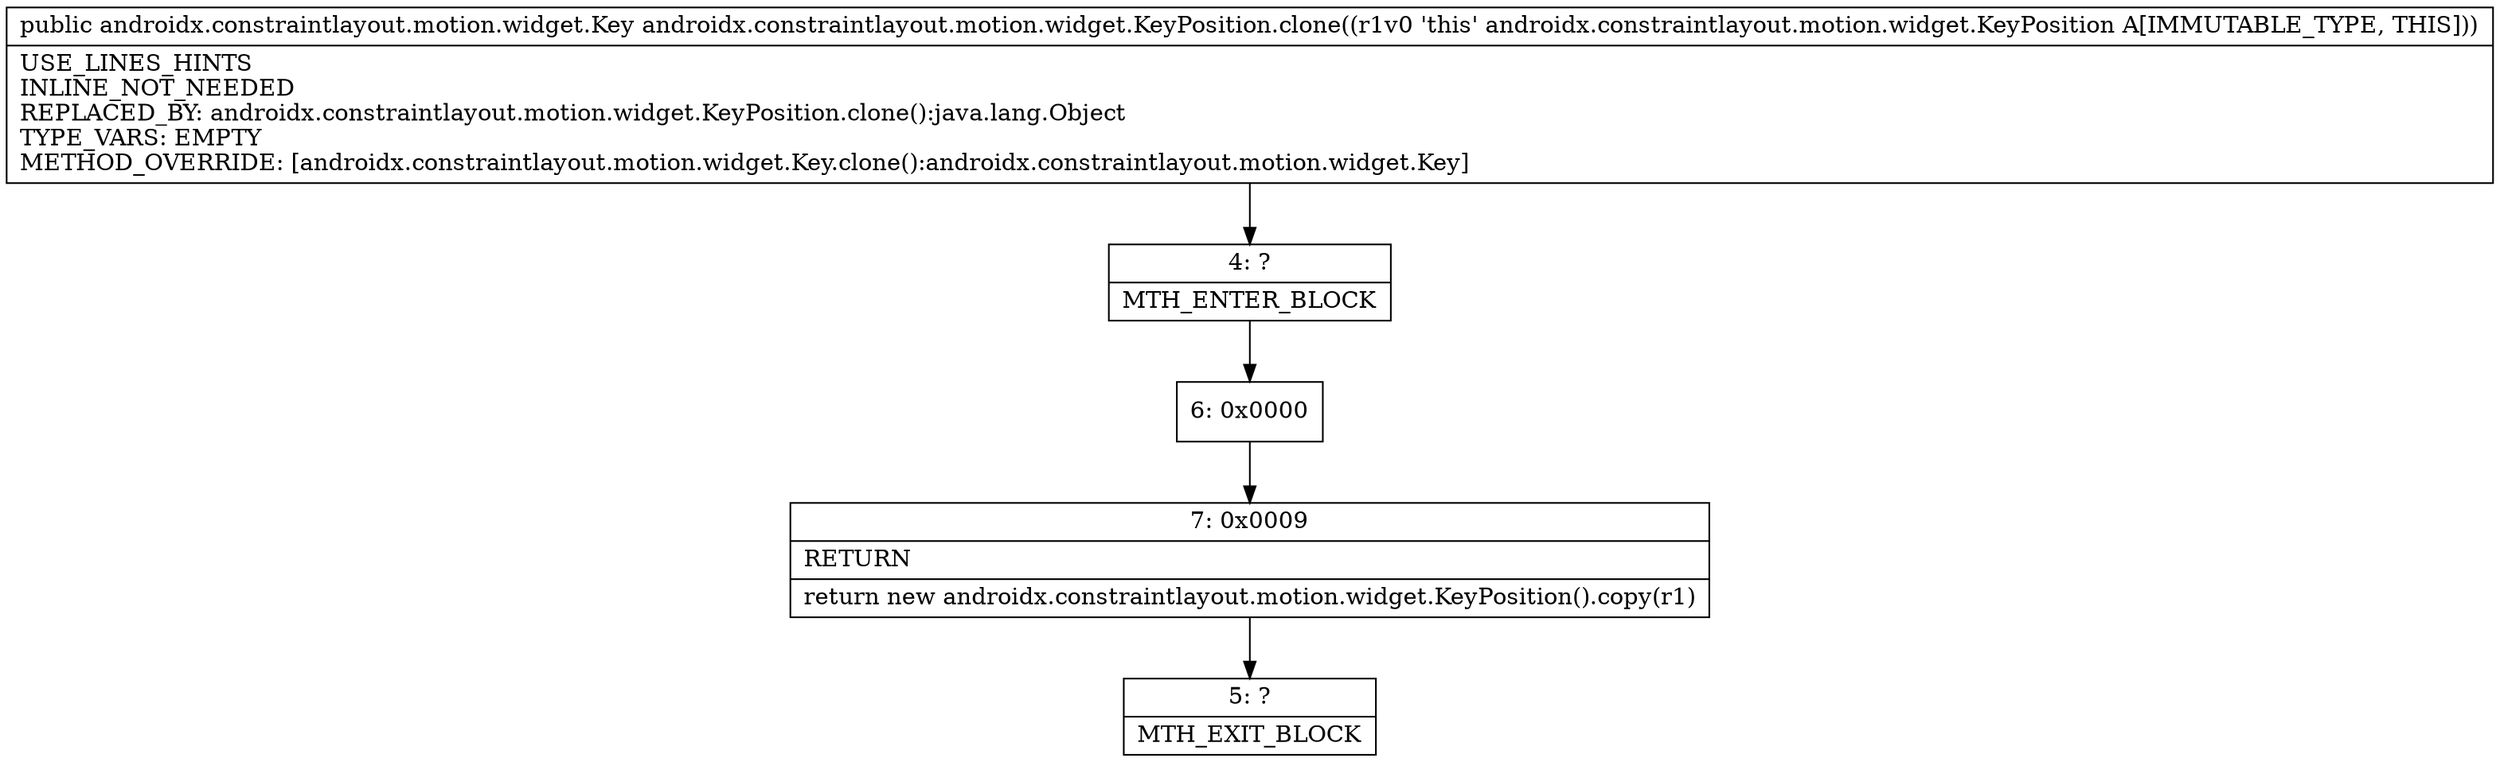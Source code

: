 digraph "CFG forandroidx.constraintlayout.motion.widget.KeyPosition.clone()Landroidx\/constraintlayout\/motion\/widget\/Key;" {
Node_4 [shape=record,label="{4\:\ ?|MTH_ENTER_BLOCK\l}"];
Node_6 [shape=record,label="{6\:\ 0x0000}"];
Node_7 [shape=record,label="{7\:\ 0x0009|RETURN\l|return new androidx.constraintlayout.motion.widget.KeyPosition().copy(r1)\l}"];
Node_5 [shape=record,label="{5\:\ ?|MTH_EXIT_BLOCK\l}"];
MethodNode[shape=record,label="{public androidx.constraintlayout.motion.widget.Key androidx.constraintlayout.motion.widget.KeyPosition.clone((r1v0 'this' androidx.constraintlayout.motion.widget.KeyPosition A[IMMUTABLE_TYPE, THIS]))  | USE_LINES_HINTS\lINLINE_NOT_NEEDED\lREPLACED_BY: androidx.constraintlayout.motion.widget.KeyPosition.clone():java.lang.Object\lTYPE_VARS: EMPTY\lMETHOD_OVERRIDE: [androidx.constraintlayout.motion.widget.Key.clone():androidx.constraintlayout.motion.widget.Key]\l}"];
MethodNode -> Node_4;Node_4 -> Node_6;
Node_6 -> Node_7;
Node_7 -> Node_5;
}

